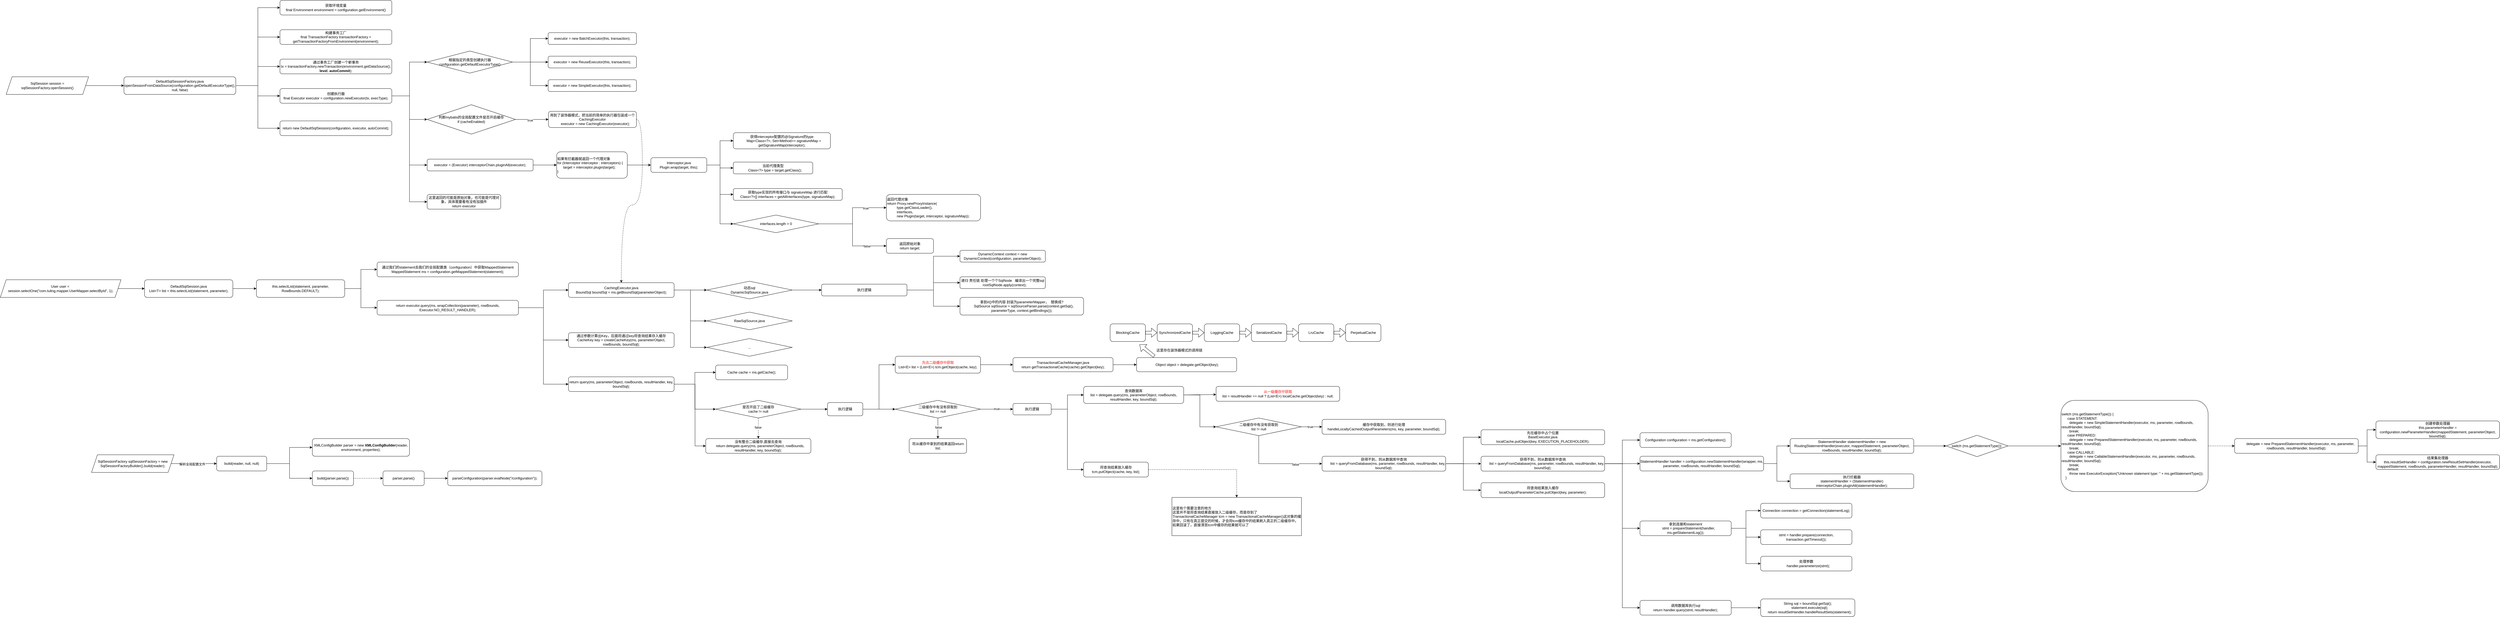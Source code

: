 <mxfile version="16.2.2" type="github">
  <diagram id="3BT-AjpINTrtdqSdUJcH" name="第 1 页">
    <mxGraphModel dx="3452" dy="706" grid="1" gridSize="10" guides="1" tooltips="1" connect="1" arrows="1" fold="1" page="1" pageScale="1" pageWidth="2339" pageHeight="3300" math="0" shadow="0">
      <root>
        <mxCell id="0" />
        <mxCell id="1" parent="0" />
        <mxCell id="WJADcjosmOGT2jdmS7W--5" style="edgeStyle=orthogonalEdgeStyle;rounded=0;orthogonalLoop=1;jettySize=auto;html=1;exitX=1;exitY=0.5;exitDx=0;exitDy=0;" edge="1" parent="1" source="WJADcjosmOGT2jdmS7W--1" target="WJADcjosmOGT2jdmS7W--4">
          <mxGeometry relative="1" as="geometry" />
        </mxCell>
        <mxCell id="WJADcjosmOGT2jdmS7W--15" value="解析全局配置文件" style="edgeLabel;html=1;align=center;verticalAlign=middle;resizable=0;points=[];" vertex="1" connectable="0" parent="WJADcjosmOGT2jdmS7W--5">
          <mxGeometry x="-0.078" y="-2" relative="1" as="geometry">
            <mxPoint as="offset" />
          </mxGeometry>
        </mxCell>
        <mxCell id="WJADcjosmOGT2jdmS7W--1" value="SqlSessionFactory sqlSessionFactory = new SqlSessionFactoryBuilder().build(reader);" style="shape=parallelogram;perimeter=parallelogramPerimeter;whiteSpace=wrap;html=1;fixedSize=1;" vertex="1" parent="1">
          <mxGeometry x="110" y="2005" width="280" height="60" as="geometry" />
        </mxCell>
        <mxCell id="WJADcjosmOGT2jdmS7W--7" style="edgeStyle=orthogonalEdgeStyle;rounded=0;orthogonalLoop=1;jettySize=auto;html=1;exitX=1;exitY=0.5;exitDx=0;exitDy=0;entryX=0;entryY=0.5;entryDx=0;entryDy=0;" edge="1" parent="1" source="WJADcjosmOGT2jdmS7W--4" target="WJADcjosmOGT2jdmS7W--6">
          <mxGeometry relative="1" as="geometry" />
        </mxCell>
        <mxCell id="WJADcjosmOGT2jdmS7W--9" style="edgeStyle=orthogonalEdgeStyle;rounded=0;orthogonalLoop=1;jettySize=auto;html=1;exitX=1;exitY=0.5;exitDx=0;exitDy=0;entryX=0;entryY=0.5;entryDx=0;entryDy=0;" edge="1" parent="1" source="WJADcjosmOGT2jdmS7W--4" target="WJADcjosmOGT2jdmS7W--8">
          <mxGeometry relative="1" as="geometry" />
        </mxCell>
        <mxCell id="WJADcjosmOGT2jdmS7W--4" value="build(reader, null, null)" style="rounded=1;whiteSpace=wrap;html=1;" vertex="1" parent="1">
          <mxGeometry x="535" y="2010" width="170" height="50" as="geometry" />
        </mxCell>
        <mxCell id="WJADcjosmOGT2jdmS7W--6" value="XMLConfigBuilder parser = new &lt;b&gt;XMLConfigBuilder&lt;/b&gt;(reader, environment, properties);" style="rounded=1;whiteSpace=wrap;html=1;" vertex="1" parent="1">
          <mxGeometry x="860" y="1950" width="330" height="60" as="geometry" />
        </mxCell>
        <mxCell id="WJADcjosmOGT2jdmS7W--12" style="edgeStyle=orthogonalEdgeStyle;rounded=0;orthogonalLoop=1;jettySize=auto;html=1;exitX=1;exitY=0.5;exitDx=0;exitDy=0;dashed=1;" edge="1" parent="1" source="WJADcjosmOGT2jdmS7W--8" target="WJADcjosmOGT2jdmS7W--10">
          <mxGeometry relative="1" as="geometry" />
        </mxCell>
        <mxCell id="WJADcjosmOGT2jdmS7W--8" value="build(parser.parse())" style="rounded=1;whiteSpace=wrap;html=1;" vertex="1" parent="1">
          <mxGeometry x="860" y="2060" width="140" height="50" as="geometry" />
        </mxCell>
        <mxCell id="WJADcjosmOGT2jdmS7W--14" style="edgeStyle=orthogonalEdgeStyle;rounded=0;orthogonalLoop=1;jettySize=auto;html=1;exitX=1;exitY=0.5;exitDx=0;exitDy=0;entryX=0;entryY=0.5;entryDx=0;entryDy=0;" edge="1" parent="1" source="WJADcjosmOGT2jdmS7W--10" target="WJADcjosmOGT2jdmS7W--13">
          <mxGeometry relative="1" as="geometry" />
        </mxCell>
        <mxCell id="WJADcjosmOGT2jdmS7W--10" value="parser.parse()" style="rounded=1;whiteSpace=wrap;html=1;" vertex="1" parent="1">
          <mxGeometry x="1100" y="2060" width="140" height="50" as="geometry" />
        </mxCell>
        <mxCell id="WJADcjosmOGT2jdmS7W--13" value="parseConfiguration(parser.evalNode(&quot;/configuration&quot;));" style="rounded=1;whiteSpace=wrap;html=1;" vertex="1" parent="1">
          <mxGeometry x="1320" y="2060" width="320" height="50" as="geometry" />
        </mxCell>
        <mxCell id="WJADcjosmOGT2jdmS7W--18" style="edgeStyle=orthogonalEdgeStyle;rounded=0;orthogonalLoop=1;jettySize=auto;html=1;exitX=1;exitY=0.5;exitDx=0;exitDy=0;entryX=0;entryY=0.5;entryDx=0;entryDy=0;" edge="1" parent="1" source="WJADcjosmOGT2jdmS7W--16" target="WJADcjosmOGT2jdmS7W--17">
          <mxGeometry relative="1" as="geometry" />
        </mxCell>
        <mxCell id="WJADcjosmOGT2jdmS7W--16" value="SqlSession session = sqlSessionFactory.openSession()" style="shape=parallelogram;perimeter=parallelogramPerimeter;whiteSpace=wrap;html=1;fixedSize=1;" vertex="1" parent="1">
          <mxGeometry x="-180" y="720" width="280" height="60" as="geometry" />
        </mxCell>
        <mxCell id="WJADcjosmOGT2jdmS7W--20" style="edgeStyle=orthogonalEdgeStyle;rounded=0;orthogonalLoop=1;jettySize=auto;html=1;exitX=1;exitY=0.5;exitDx=0;exitDy=0;entryX=0;entryY=0.5;entryDx=0;entryDy=0;" edge="1" parent="1" source="WJADcjosmOGT2jdmS7W--17" target="WJADcjosmOGT2jdmS7W--19">
          <mxGeometry relative="1" as="geometry" />
        </mxCell>
        <mxCell id="WJADcjosmOGT2jdmS7W--22" style="edgeStyle=orthogonalEdgeStyle;rounded=0;orthogonalLoop=1;jettySize=auto;html=1;exitX=1;exitY=0.5;exitDx=0;exitDy=0;entryX=0;entryY=0.5;entryDx=0;entryDy=0;" edge="1" parent="1" source="WJADcjosmOGT2jdmS7W--17" target="WJADcjosmOGT2jdmS7W--21">
          <mxGeometry relative="1" as="geometry" />
        </mxCell>
        <mxCell id="WJADcjosmOGT2jdmS7W--24" style="edgeStyle=orthogonalEdgeStyle;rounded=0;orthogonalLoop=1;jettySize=auto;html=1;exitX=1;exitY=0.5;exitDx=0;exitDy=0;entryX=0;entryY=0.5;entryDx=0;entryDy=0;" edge="1" parent="1" source="WJADcjosmOGT2jdmS7W--17" target="WJADcjosmOGT2jdmS7W--23">
          <mxGeometry relative="1" as="geometry" />
        </mxCell>
        <mxCell id="WJADcjosmOGT2jdmS7W--27" style="edgeStyle=orthogonalEdgeStyle;rounded=0;orthogonalLoop=1;jettySize=auto;html=1;exitX=1;exitY=0.5;exitDx=0;exitDy=0;" edge="1" parent="1" source="WJADcjosmOGT2jdmS7W--17" target="WJADcjosmOGT2jdmS7W--25">
          <mxGeometry relative="1" as="geometry" />
        </mxCell>
        <mxCell id="WJADcjosmOGT2jdmS7W--28" style="edgeStyle=orthogonalEdgeStyle;rounded=0;orthogonalLoop=1;jettySize=auto;html=1;exitX=1;exitY=0.5;exitDx=0;exitDy=0;entryX=0;entryY=0.5;entryDx=0;entryDy=0;" edge="1" parent="1" source="WJADcjosmOGT2jdmS7W--17" target="WJADcjosmOGT2jdmS7W--26">
          <mxGeometry relative="1" as="geometry" />
        </mxCell>
        <mxCell id="WJADcjosmOGT2jdmS7W--17" value="DefaultSqlSessionFactory.java&lt;br&gt;openSessionFromDataSource(configuration.getDefaultExecutorType(), null, false)" style="rounded=1;whiteSpace=wrap;html=1;" vertex="1" parent="1">
          <mxGeometry x="220" y="720" width="380" height="60" as="geometry" />
        </mxCell>
        <mxCell id="WJADcjosmOGT2jdmS7W--19" value="获取环境变量&lt;br&gt;final Environment environment = configuration.getEnvironment()" style="rounded=1;whiteSpace=wrap;html=1;" vertex="1" parent="1">
          <mxGeometry x="750" y="460" width="380" height="50" as="geometry" />
        </mxCell>
        <mxCell id="WJADcjosmOGT2jdmS7W--21" value="构建事务工厂&lt;br&gt;final TransactionFactory transactionFactory = getTransactionFactoryFromEnvironment(environment);" style="rounded=1;whiteSpace=wrap;html=1;" vertex="1" parent="1">
          <mxGeometry x="750" y="560" width="380" height="50" as="geometry" />
        </mxCell>
        <mxCell id="WJADcjosmOGT2jdmS7W--23" value="通过事务工厂创建一个新事务&lt;br&gt;tx = transactionFactory.newTransaction(environment.getDataSource(), &lt;b&gt;level&lt;/b&gt;, &lt;b&gt;autoCommit&lt;/b&gt;);" style="rounded=1;whiteSpace=wrap;html=1;" vertex="1" parent="1">
          <mxGeometry x="750" y="660" width="380" height="50" as="geometry" />
        </mxCell>
        <mxCell id="WJADcjosmOGT2jdmS7W--30" style="edgeStyle=orthogonalEdgeStyle;rounded=0;orthogonalLoop=1;jettySize=auto;html=1;exitX=1;exitY=0.5;exitDx=0;exitDy=0;entryX=0;entryY=0.5;entryDx=0;entryDy=0;" edge="1" parent="1" source="WJADcjosmOGT2jdmS7W--25" target="WJADcjosmOGT2jdmS7W--31">
          <mxGeometry relative="1" as="geometry" />
        </mxCell>
        <mxCell id="WJADcjosmOGT2jdmS7W--38" style="edgeStyle=orthogonalEdgeStyle;rounded=0;orthogonalLoop=1;jettySize=auto;html=1;exitX=1;exitY=0.5;exitDx=0;exitDy=0;entryX=0;entryY=0.5;entryDx=0;entryDy=0;" edge="1" parent="1" source="WJADcjosmOGT2jdmS7W--25" target="WJADcjosmOGT2jdmS7W--37">
          <mxGeometry relative="1" as="geometry" />
        </mxCell>
        <mxCell id="WJADcjosmOGT2jdmS7W--44" style="edgeStyle=orthogonalEdgeStyle;rounded=0;orthogonalLoop=1;jettySize=auto;html=1;exitX=1;exitY=0.5;exitDx=0;exitDy=0;entryX=0;entryY=0.5;entryDx=0;entryDy=0;" edge="1" parent="1" source="WJADcjosmOGT2jdmS7W--25" target="WJADcjosmOGT2jdmS7W--45">
          <mxGeometry relative="1" as="geometry">
            <mxPoint x="1380" y="1060" as="targetPoint" />
          </mxGeometry>
        </mxCell>
        <mxCell id="WJADcjosmOGT2jdmS7W--65" style="edgeStyle=orthogonalEdgeStyle;rounded=0;orthogonalLoop=1;jettySize=auto;html=1;exitX=1;exitY=0.5;exitDx=0;exitDy=0;entryX=0;entryY=0.5;entryDx=0;entryDy=0;" edge="1" parent="1" source="WJADcjosmOGT2jdmS7W--25" target="WJADcjosmOGT2jdmS7W--64">
          <mxGeometry relative="1" as="geometry" />
        </mxCell>
        <mxCell id="WJADcjosmOGT2jdmS7W--25" value="创建执行器&lt;br&gt;final Executor executor = configuration.newExecutor(tx, execType);" style="rounded=1;whiteSpace=wrap;html=1;" vertex="1" parent="1">
          <mxGeometry x="750" y="760" width="380" height="50" as="geometry" />
        </mxCell>
        <mxCell id="WJADcjosmOGT2jdmS7W--26" value="return new DefaultSqlSession(configuration, executor, autoCommit);" style="rounded=1;whiteSpace=wrap;html=1;" vertex="1" parent="1">
          <mxGeometry x="750" y="870" width="380" height="50" as="geometry" />
        </mxCell>
        <mxCell id="WJADcjosmOGT2jdmS7W--29" value="executor = new BatchExecutor(this, transaction);" style="rounded=1;whiteSpace=wrap;html=1;" vertex="1" parent="1">
          <mxGeometry x="1661" y="570" width="300" height="40" as="geometry" />
        </mxCell>
        <mxCell id="WJADcjosmOGT2jdmS7W--32" style="edgeStyle=orthogonalEdgeStyle;rounded=0;orthogonalLoop=1;jettySize=auto;html=1;exitX=1;exitY=0.5;exitDx=0;exitDy=0;entryX=0;entryY=0.5;entryDx=0;entryDy=0;" edge="1" parent="1" source="WJADcjosmOGT2jdmS7W--31" target="WJADcjosmOGT2jdmS7W--29">
          <mxGeometry relative="1" as="geometry" />
        </mxCell>
        <mxCell id="WJADcjosmOGT2jdmS7W--35" style="edgeStyle=orthogonalEdgeStyle;rounded=0;orthogonalLoop=1;jettySize=auto;html=1;exitX=1;exitY=0.5;exitDx=0;exitDy=0;entryX=0;entryY=0.5;entryDx=0;entryDy=0;" edge="1" parent="1" source="WJADcjosmOGT2jdmS7W--31" target="WJADcjosmOGT2jdmS7W--33">
          <mxGeometry relative="1" as="geometry" />
        </mxCell>
        <mxCell id="WJADcjosmOGT2jdmS7W--36" style="edgeStyle=orthogonalEdgeStyle;rounded=0;orthogonalLoop=1;jettySize=auto;html=1;exitX=1;exitY=0.5;exitDx=0;exitDy=0;entryX=0;entryY=0.5;entryDx=0;entryDy=0;" edge="1" parent="1" source="WJADcjosmOGT2jdmS7W--31" target="WJADcjosmOGT2jdmS7W--34">
          <mxGeometry relative="1" as="geometry" />
        </mxCell>
        <mxCell id="WJADcjosmOGT2jdmS7W--31" value="根据指定的类型创建执行器&lt;br&gt;configuration.getDefaultExecutorType()" style="rhombus;whiteSpace=wrap;html=1;" vertex="1" parent="1">
          <mxGeometry x="1250" y="632.5" width="290" height="75" as="geometry" />
        </mxCell>
        <mxCell id="WJADcjosmOGT2jdmS7W--33" value="executor = new ReuseExecutor(this, transaction);" style="rounded=1;whiteSpace=wrap;html=1;" vertex="1" parent="1">
          <mxGeometry x="1661" y="650" width="300" height="40" as="geometry" />
        </mxCell>
        <mxCell id="WJADcjosmOGT2jdmS7W--34" value="executor = new SimpleExecutor(this, transaction);" style="rounded=1;whiteSpace=wrap;html=1;" vertex="1" parent="1">
          <mxGeometry x="1661" y="730" width="300" height="40" as="geometry" />
        </mxCell>
        <mxCell id="WJADcjosmOGT2jdmS7W--40" style="edgeStyle=orthogonalEdgeStyle;rounded=0;orthogonalLoop=1;jettySize=auto;html=1;exitX=1;exitY=0.5;exitDx=0;exitDy=0;entryX=0;entryY=0.5;entryDx=0;entryDy=0;" edge="1" parent="1" source="WJADcjosmOGT2jdmS7W--37" target="WJADcjosmOGT2jdmS7W--39">
          <mxGeometry relative="1" as="geometry" />
        </mxCell>
        <mxCell id="WJADcjosmOGT2jdmS7W--41" value="true" style="edgeLabel;html=1;align=center;verticalAlign=middle;resizable=0;points=[];" vertex="1" connectable="0" parent="WJADcjosmOGT2jdmS7W--40">
          <mxGeometry x="-0.117" y="-3" relative="1" as="geometry">
            <mxPoint as="offset" />
          </mxGeometry>
        </mxCell>
        <mxCell id="WJADcjosmOGT2jdmS7W--37" value="判断mybatis的全局配置文件是否开启缓存&lt;br&gt;if (cacheEnabled)" style="rhombus;whiteSpace=wrap;html=1;" vertex="1" parent="1">
          <mxGeometry x="1250" y="815" width="300" height="100" as="geometry" />
        </mxCell>
        <mxCell id="WJADcjosmOGT2jdmS7W--145" style="edgeStyle=orthogonalEdgeStyle;rounded=0;orthogonalLoop=1;jettySize=auto;html=1;exitX=1;exitY=0.5;exitDx=0;exitDy=0;curved=1;dashed=1;" edge="1" parent="1" source="WJADcjosmOGT2jdmS7W--39" target="WJADcjosmOGT2jdmS7W--76">
          <mxGeometry relative="1" as="geometry" />
        </mxCell>
        <mxCell id="WJADcjosmOGT2jdmS7W--39" value="用到了装饰器模式，&lt;span&gt;把当前的简单的执行器包装成一个CachingExecutor&lt;/span&gt;&lt;div&gt;&amp;nbsp; &amp;nbsp; &amp;nbsp; executor = new CachingExecutor(executor);&lt;/div&gt;" style="rounded=1;whiteSpace=wrap;html=1;" vertex="1" parent="1">
          <mxGeometry x="1662" y="837.5" width="299" height="55" as="geometry" />
        </mxCell>
        <mxCell id="WJADcjosmOGT2jdmS7W--47" style="edgeStyle=orthogonalEdgeStyle;rounded=0;orthogonalLoop=1;jettySize=auto;html=1;exitX=1;exitY=0.5;exitDx=0;exitDy=0;" edge="1" parent="1" source="WJADcjosmOGT2jdmS7W--45" target="WJADcjosmOGT2jdmS7W--46">
          <mxGeometry relative="1" as="geometry" />
        </mxCell>
        <mxCell id="WJADcjosmOGT2jdmS7W--45" value="executor = (Executor) interceptorChain.pluginAll(executor);" style="rounded=1;whiteSpace=wrap;html=1;" vertex="1" parent="1">
          <mxGeometry x="1250" y="1000" width="360" height="40" as="geometry" />
        </mxCell>
        <mxCell id="WJADcjosmOGT2jdmS7W--49" style="edgeStyle=orthogonalEdgeStyle;rounded=0;orthogonalLoop=1;jettySize=auto;html=1;exitX=1;exitY=0.5;exitDx=0;exitDy=0;" edge="1" parent="1" source="WJADcjosmOGT2jdmS7W--46" target="WJADcjosmOGT2jdmS7W--48">
          <mxGeometry relative="1" as="geometry" />
        </mxCell>
        <mxCell id="WJADcjosmOGT2jdmS7W--46" value="&lt;div&gt;如果有拦截器就返回一个代理对象&lt;/div&gt;&lt;div&gt;for (Interceptor interceptor : interceptors) {&lt;/div&gt;&lt;div&gt;&amp;nbsp; &amp;nbsp; &amp;nbsp; target = interceptor.plugin(target);&lt;/div&gt;&lt;div&gt;}&lt;/div&gt;" style="rounded=1;whiteSpace=wrap;html=1;align=left;" vertex="1" parent="1">
          <mxGeometry x="1690" y="975" width="240" height="90" as="geometry" />
        </mxCell>
        <mxCell id="WJADcjosmOGT2jdmS7W--54" style="edgeStyle=orthogonalEdgeStyle;rounded=0;orthogonalLoop=1;jettySize=auto;html=1;exitX=1;exitY=0.5;exitDx=0;exitDy=0;entryX=0;entryY=0.5;entryDx=0;entryDy=0;" edge="1" parent="1" source="WJADcjosmOGT2jdmS7W--48" target="WJADcjosmOGT2jdmS7W--50">
          <mxGeometry relative="1" as="geometry" />
        </mxCell>
        <mxCell id="WJADcjosmOGT2jdmS7W--55" style="edgeStyle=orthogonalEdgeStyle;rounded=0;orthogonalLoop=1;jettySize=auto;html=1;exitX=1;exitY=0.5;exitDx=0;exitDy=0;" edge="1" parent="1" source="WJADcjosmOGT2jdmS7W--48" target="WJADcjosmOGT2jdmS7W--51">
          <mxGeometry relative="1" as="geometry" />
        </mxCell>
        <mxCell id="WJADcjosmOGT2jdmS7W--56" style="edgeStyle=orthogonalEdgeStyle;rounded=0;orthogonalLoop=1;jettySize=auto;html=1;exitX=1;exitY=0.5;exitDx=0;exitDy=0;entryX=0;entryY=0.5;entryDx=0;entryDy=0;" edge="1" parent="1" source="WJADcjosmOGT2jdmS7W--48" target="WJADcjosmOGT2jdmS7W--53">
          <mxGeometry relative="1" as="geometry" />
        </mxCell>
        <mxCell id="WJADcjosmOGT2jdmS7W--57" style="edgeStyle=orthogonalEdgeStyle;rounded=0;orthogonalLoop=1;jettySize=auto;html=1;exitX=1;exitY=0.5;exitDx=0;exitDy=0;entryX=0;entryY=0.5;entryDx=0;entryDy=0;" edge="1" parent="1" source="WJADcjosmOGT2jdmS7W--48" target="WJADcjosmOGT2jdmS7W--52">
          <mxGeometry relative="1" as="geometry" />
        </mxCell>
        <mxCell id="WJADcjosmOGT2jdmS7W--48" value="Interceptor.java&lt;br&gt;Plugin.wrap(target, this);" style="rounded=1;whiteSpace=wrap;html=1;" vertex="1" parent="1">
          <mxGeometry x="2010" y="995" width="190" height="50" as="geometry" />
        </mxCell>
        <mxCell id="WJADcjosmOGT2jdmS7W--50" value="&lt;div&gt;获得interceptor配置的@Signature的type&lt;/div&gt;&lt;div&gt;&amp;nbsp; &amp;nbsp; Map&amp;lt;Class&amp;lt;?&amp;gt;, Set&amp;lt;Method&amp;gt;&amp;gt; signatureMap = getSignatureMap(interceptor);&lt;/div&gt;" style="rounded=1;whiteSpace=wrap;html=1;" vertex="1" parent="1">
          <mxGeometry x="2290" y="910" width="330" height="55" as="geometry" />
        </mxCell>
        <mxCell id="WJADcjosmOGT2jdmS7W--51" value="&lt;div&gt;当前代理类型&lt;/div&gt;&lt;div&gt;&amp;nbsp; &amp;nbsp; Class&amp;lt;?&amp;gt; type = target.getClass();&lt;/div&gt;" style="rounded=1;whiteSpace=wrap;html=1;" vertex="1" parent="1">
          <mxGeometry x="2290" y="1010" width="270" height="40" as="geometry" />
        </mxCell>
        <mxCell id="WJADcjosmOGT2jdmS7W--59" style="edgeStyle=orthogonalEdgeStyle;rounded=0;orthogonalLoop=1;jettySize=auto;html=1;exitX=1;exitY=0.5;exitDx=0;exitDy=0;" edge="1" parent="1" source="WJADcjosmOGT2jdmS7W--52" target="WJADcjosmOGT2jdmS7W--58">
          <mxGeometry relative="1" as="geometry" />
        </mxCell>
        <mxCell id="WJADcjosmOGT2jdmS7W--60" value="true" style="edgeLabel;html=1;align=center;verticalAlign=middle;resizable=0;points=[];" vertex="1" connectable="0" parent="WJADcjosmOGT2jdmS7W--59">
          <mxGeometry x="0.509" y="-2" relative="1" as="geometry">
            <mxPoint as="offset" />
          </mxGeometry>
        </mxCell>
        <mxCell id="WJADcjosmOGT2jdmS7W--62" style="edgeStyle=orthogonalEdgeStyle;rounded=0;orthogonalLoop=1;jettySize=auto;html=1;exitX=1;exitY=0.5;exitDx=0;exitDy=0;entryX=0;entryY=0.5;entryDx=0;entryDy=0;" edge="1" parent="1" source="WJADcjosmOGT2jdmS7W--52" target="WJADcjosmOGT2jdmS7W--61">
          <mxGeometry relative="1" as="geometry" />
        </mxCell>
        <mxCell id="WJADcjosmOGT2jdmS7W--63" value="false" style="edgeLabel;html=1;align=center;verticalAlign=middle;resizable=0;points=[];" vertex="1" connectable="0" parent="WJADcjosmOGT2jdmS7W--62">
          <mxGeometry x="0.567" y="-1" relative="1" as="geometry">
            <mxPoint as="offset" />
          </mxGeometry>
        </mxCell>
        <mxCell id="WJADcjosmOGT2jdmS7W--52" value="interfaces.length &amp;gt; 0" style="rhombus;whiteSpace=wrap;html=1;" vertex="1" parent="1">
          <mxGeometry x="2290" y="1190" width="290" height="60" as="geometry" />
        </mxCell>
        <mxCell id="WJADcjosmOGT2jdmS7W--53" value="获取type实现的所有接口与 signatureMap 进行匹配&lt;br&gt;Class&amp;lt;?&amp;gt;[] interfaces = getAllInterfaces(type, signatureMap);" style="rounded=1;whiteSpace=wrap;html=1;" vertex="1" parent="1">
          <mxGeometry x="2290" y="1100" width="370" height="40" as="geometry" />
        </mxCell>
        <mxCell id="WJADcjosmOGT2jdmS7W--58" value="&lt;div&gt;返回代理对象&lt;/div&gt;&lt;div&gt;return Proxy.newProxyInstance(&lt;/div&gt;&lt;div&gt;&amp;nbsp; &amp;nbsp; &amp;nbsp; &amp;nbsp; &amp;nbsp; type.getClassLoader(),&lt;/div&gt;&lt;div&gt;&amp;nbsp; &amp;nbsp; &amp;nbsp; &amp;nbsp; &amp;nbsp; interfaces,&lt;/div&gt;&lt;div&gt;&amp;nbsp; &amp;nbsp; &amp;nbsp; &amp;nbsp; &amp;nbsp; new Plugin(target, interceptor, signatureMap));&lt;/div&gt;" style="rounded=1;whiteSpace=wrap;html=1;align=left;" vertex="1" parent="1">
          <mxGeometry x="2810" y="1120" width="320" height="90" as="geometry" />
        </mxCell>
        <mxCell id="WJADcjosmOGT2jdmS7W--61" value="返回原始对象&lt;br&gt;return target;" style="rounded=1;whiteSpace=wrap;html=1;" vertex="1" parent="1">
          <mxGeometry x="2810" y="1270" width="160" height="50" as="geometry" />
        </mxCell>
        <mxCell id="WJADcjosmOGT2jdmS7W--64" value="这里返回的可能是原始对象，也可能是代理对象，具体需要看有没有加插件&lt;br&gt;return executor" style="rounded=1;whiteSpace=wrap;html=1;" vertex="1" parent="1">
          <mxGeometry x="1250" y="1120" width="250" height="50" as="geometry" />
        </mxCell>
        <mxCell id="WJADcjosmOGT2jdmS7W--69" style="edgeStyle=orthogonalEdgeStyle;rounded=0;orthogonalLoop=1;jettySize=auto;html=1;exitX=1;exitY=0.5;exitDx=0;exitDy=0;entryX=0;entryY=0.5;entryDx=0;entryDy=0;" edge="1" parent="1" source="WJADcjosmOGT2jdmS7W--67" target="WJADcjosmOGT2jdmS7W--68">
          <mxGeometry relative="1" as="geometry" />
        </mxCell>
        <mxCell id="WJADcjosmOGT2jdmS7W--67" value="User user =&amp;nbsp; session.selectOne(&quot;com.tuling.mapper.UserMapper.selectById&quot;, 1);" style="shape=parallelogram;perimeter=parallelogramPerimeter;whiteSpace=wrap;html=1;fixedSize=1;" vertex="1" parent="1">
          <mxGeometry x="-200" y="1410" width="410" height="60" as="geometry" />
        </mxCell>
        <mxCell id="WJADcjosmOGT2jdmS7W--71" style="edgeStyle=orthogonalEdgeStyle;rounded=0;orthogonalLoop=1;jettySize=auto;html=1;exitX=1;exitY=0.5;exitDx=0;exitDy=0;" edge="1" parent="1" source="WJADcjosmOGT2jdmS7W--68" target="WJADcjosmOGT2jdmS7W--70">
          <mxGeometry relative="1" as="geometry" />
        </mxCell>
        <mxCell id="WJADcjosmOGT2jdmS7W--68" value="DefaultSqlSession.java&lt;br&gt;List&amp;lt;T&amp;gt; list = this.selectList(statement, parameter);" style="rounded=1;whiteSpace=wrap;html=1;" vertex="1" parent="1">
          <mxGeometry x="290" y="1410" width="300" height="60" as="geometry" />
        </mxCell>
        <mxCell id="WJADcjosmOGT2jdmS7W--73" style="edgeStyle=orthogonalEdgeStyle;rounded=0;orthogonalLoop=1;jettySize=auto;html=1;exitX=1;exitY=0.5;exitDx=0;exitDy=0;entryX=0;entryY=0.5;entryDx=0;entryDy=0;" edge="1" parent="1" source="WJADcjosmOGT2jdmS7W--70" target="WJADcjosmOGT2jdmS7W--72">
          <mxGeometry relative="1" as="geometry" />
        </mxCell>
        <mxCell id="WJADcjosmOGT2jdmS7W--75" style="edgeStyle=orthogonalEdgeStyle;rounded=0;orthogonalLoop=1;jettySize=auto;html=1;exitX=1;exitY=0.5;exitDx=0;exitDy=0;entryX=0;entryY=0.5;entryDx=0;entryDy=0;" edge="1" parent="1" source="WJADcjosmOGT2jdmS7W--70" target="WJADcjosmOGT2jdmS7W--74">
          <mxGeometry relative="1" as="geometry" />
        </mxCell>
        <mxCell id="WJADcjosmOGT2jdmS7W--70" value="this.selectList(statement, parameter, RowBounds.DEFAULT);" style="rounded=1;whiteSpace=wrap;html=1;" vertex="1" parent="1">
          <mxGeometry x="670" y="1410" width="300" height="60" as="geometry" />
        </mxCell>
        <mxCell id="WJADcjosmOGT2jdmS7W--72" value="通过我们的statement去我们的全局配置类（configuration）中获取MappedStatement&lt;br&gt;MappedStatement ms = configuration.getMappedStatement(statement);" style="rounded=1;whiteSpace=wrap;html=1;" vertex="1" parent="1">
          <mxGeometry x="1080" y="1350" width="480" height="50" as="geometry" />
        </mxCell>
        <mxCell id="WJADcjosmOGT2jdmS7W--78" style="edgeStyle=orthogonalEdgeStyle;rounded=0;orthogonalLoop=1;jettySize=auto;html=1;exitX=1;exitY=0.5;exitDx=0;exitDy=0;entryX=0;entryY=0.5;entryDx=0;entryDy=0;" edge="1" parent="1" source="WJADcjosmOGT2jdmS7W--74" target="WJADcjosmOGT2jdmS7W--76">
          <mxGeometry relative="1" as="geometry" />
        </mxCell>
        <mxCell id="WJADcjosmOGT2jdmS7W--97" style="edgeStyle=orthogonalEdgeStyle;rounded=0;orthogonalLoop=1;jettySize=auto;html=1;exitX=1;exitY=0.5;exitDx=0;exitDy=0;entryX=0;entryY=0.5;entryDx=0;entryDy=0;" edge="1" parent="1" source="WJADcjosmOGT2jdmS7W--74" target="WJADcjosmOGT2jdmS7W--96">
          <mxGeometry relative="1" as="geometry" />
        </mxCell>
        <mxCell id="WJADcjosmOGT2jdmS7W--99" style="edgeStyle=orthogonalEdgeStyle;rounded=0;orthogonalLoop=1;jettySize=auto;html=1;exitX=1;exitY=0.5;exitDx=0;exitDy=0;entryX=0;entryY=0.5;entryDx=0;entryDy=0;" edge="1" parent="1" source="WJADcjosmOGT2jdmS7W--74" target="WJADcjosmOGT2jdmS7W--98">
          <mxGeometry relative="1" as="geometry" />
        </mxCell>
        <mxCell id="WJADcjosmOGT2jdmS7W--74" value="return executor.query(ms, wrapCollection(parameter), rowBounds, Executor.NO_RESULT_HANDLER);" style="rounded=1;whiteSpace=wrap;html=1;" vertex="1" parent="1">
          <mxGeometry x="1080" y="1480" width="480" height="50" as="geometry" />
        </mxCell>
        <mxCell id="WJADcjosmOGT2jdmS7W--84" style="edgeStyle=orthogonalEdgeStyle;rounded=0;orthogonalLoop=1;jettySize=auto;html=1;exitX=1;exitY=0.5;exitDx=0;exitDy=0;entryX=0;entryY=0.5;entryDx=0;entryDy=0;" edge="1" parent="1" source="WJADcjosmOGT2jdmS7W--76" target="WJADcjosmOGT2jdmS7W--81">
          <mxGeometry relative="1" as="geometry" />
        </mxCell>
        <mxCell id="WJADcjosmOGT2jdmS7W--85" style="edgeStyle=orthogonalEdgeStyle;rounded=0;orthogonalLoop=1;jettySize=auto;html=1;exitX=1;exitY=0.5;exitDx=0;exitDy=0;entryX=0;entryY=0.5;entryDx=0;entryDy=0;" edge="1" parent="1" source="WJADcjosmOGT2jdmS7W--76" target="WJADcjosmOGT2jdmS7W--82">
          <mxGeometry relative="1" as="geometry" />
        </mxCell>
        <mxCell id="WJADcjosmOGT2jdmS7W--87" style="edgeStyle=orthogonalEdgeStyle;rounded=0;orthogonalLoop=1;jettySize=auto;html=1;exitX=1;exitY=0.5;exitDx=0;exitDy=0;entryX=0;entryY=0.5;entryDx=0;entryDy=0;" edge="1" parent="1" source="WJADcjosmOGT2jdmS7W--76" target="WJADcjosmOGT2jdmS7W--86">
          <mxGeometry relative="1" as="geometry" />
        </mxCell>
        <mxCell id="WJADcjosmOGT2jdmS7W--76" value="CachingExecutor.java&lt;br&gt;BoundSql boundSql = ms.getBoundSql(parameterObject);" style="rounded=1;whiteSpace=wrap;html=1;" vertex="1" parent="1">
          <mxGeometry x="1730" y="1420" width="359" height="50" as="geometry" />
        </mxCell>
        <mxCell id="WJADcjosmOGT2jdmS7W--91" style="edgeStyle=orthogonalEdgeStyle;rounded=0;orthogonalLoop=1;jettySize=auto;html=1;exitX=1;exitY=0.5;exitDx=0;exitDy=0;entryX=0;entryY=0.5;entryDx=0;entryDy=0;" edge="1" parent="1" source="WJADcjosmOGT2jdmS7W--79" target="WJADcjosmOGT2jdmS7W--90">
          <mxGeometry relative="1" as="geometry" />
        </mxCell>
        <mxCell id="WJADcjosmOGT2jdmS7W--93" style="edgeStyle=orthogonalEdgeStyle;rounded=0;orthogonalLoop=1;jettySize=auto;html=1;exitX=1;exitY=0.5;exitDx=0;exitDy=0;entryX=0;entryY=0.5;entryDx=0;entryDy=0;" edge="1" parent="1" source="WJADcjosmOGT2jdmS7W--79" target="WJADcjosmOGT2jdmS7W--92">
          <mxGeometry relative="1" as="geometry" />
        </mxCell>
        <mxCell id="WJADcjosmOGT2jdmS7W--95" style="edgeStyle=orthogonalEdgeStyle;rounded=0;orthogonalLoop=1;jettySize=auto;html=1;exitX=1;exitY=0.5;exitDx=0;exitDy=0;entryX=0;entryY=0.5;entryDx=0;entryDy=0;" edge="1" parent="1" source="WJADcjosmOGT2jdmS7W--79" target="WJADcjosmOGT2jdmS7W--94">
          <mxGeometry relative="1" as="geometry" />
        </mxCell>
        <mxCell id="WJADcjosmOGT2jdmS7W--79" value="执行逻辑" style="rounded=1;whiteSpace=wrap;html=1;" vertex="1" parent="1">
          <mxGeometry x="2590" y="1425" width="290" height="40" as="geometry" />
        </mxCell>
        <mxCell id="WJADcjosmOGT2jdmS7W--88" style="edgeStyle=orthogonalEdgeStyle;rounded=0;orthogonalLoop=1;jettySize=auto;html=1;exitX=1;exitY=0.5;exitDx=0;exitDy=0;entryX=0;entryY=0.5;entryDx=0;entryDy=0;" edge="1" parent="1" source="WJADcjosmOGT2jdmS7W--81" target="WJADcjosmOGT2jdmS7W--79">
          <mxGeometry relative="1" as="geometry" />
        </mxCell>
        <mxCell id="WJADcjosmOGT2jdmS7W--81" value="动态sql&lt;br&gt;DynamicSqlSource.java" style="rhombus;whiteSpace=wrap;html=1;" vertex="1" parent="1">
          <mxGeometry x="2200" y="1415" width="290" height="60" as="geometry" />
        </mxCell>
        <mxCell id="WJADcjosmOGT2jdmS7W--82" value="RawSqlSource.java" style="rhombus;whiteSpace=wrap;html=1;" vertex="1" parent="1">
          <mxGeometry x="2200" y="1520" width="290" height="60" as="geometry" />
        </mxCell>
        <mxCell id="WJADcjosmOGT2jdmS7W--86" value="..." style="rhombus;whiteSpace=wrap;html=1;" vertex="1" parent="1">
          <mxGeometry x="2200" y="1610" width="290" height="60" as="geometry" />
        </mxCell>
        <mxCell id="WJADcjosmOGT2jdmS7W--90" value="DynamicContext context = new DynamicContext(configuration, parameterObject);" style="rounded=1;whiteSpace=wrap;html=1;" vertex="1" parent="1">
          <mxGeometry x="3060" y="1310" width="290" height="40" as="geometry" />
        </mxCell>
        <mxCell id="WJADcjosmOGT2jdmS7W--92" value="&lt;div&gt;递归 责任链 处理一个个SqlNode&amp;nbsp; &amp;nbsp;编译出一个完整sql&lt;/div&gt;&lt;div&gt;&amp;nbsp; &amp;nbsp; rootSqlNode.apply(context);&lt;/div&gt;" style="rounded=1;whiteSpace=wrap;html=1;" vertex="1" parent="1">
          <mxGeometry x="3060" y="1400" width="290" height="40" as="geometry" />
        </mxCell>
        <mxCell id="WJADcjosmOGT2jdmS7W--94" value="&lt;div&gt;拿到#{}中的内容 封装为parameterMapper，&amp;nbsp; 替换成?&lt;/div&gt;&lt;div&gt;&amp;nbsp; &amp;nbsp; SqlSource sqlSource = sqlSourceParser.parse(context.getSql(), parameterType, context.getBindings());&lt;/div&gt;" style="rounded=1;whiteSpace=wrap;html=1;" vertex="1" parent="1">
          <mxGeometry x="3060" y="1470" width="420" height="60" as="geometry" />
        </mxCell>
        <mxCell id="WJADcjosmOGT2jdmS7W--96" value="通过参数计算出Key，后面将通过key将查询结果存入缓存&lt;br&gt;CacheKey key = createCacheKey(ms, parameterObject, rowBounds, boundSql);" style="rounded=1;whiteSpace=wrap;html=1;" vertex="1" parent="1">
          <mxGeometry x="1730" y="1590" width="359" height="50" as="geometry" />
        </mxCell>
        <mxCell id="WJADcjosmOGT2jdmS7W--101" style="edgeStyle=orthogonalEdgeStyle;rounded=0;orthogonalLoop=1;jettySize=auto;html=1;exitX=1;exitY=0.5;exitDx=0;exitDy=0;" edge="1" parent="1" source="WJADcjosmOGT2jdmS7W--98" target="WJADcjosmOGT2jdmS7W--100">
          <mxGeometry relative="1" as="geometry" />
        </mxCell>
        <mxCell id="WJADcjosmOGT2jdmS7W--103" style="edgeStyle=orthogonalEdgeStyle;rounded=0;orthogonalLoop=1;jettySize=auto;html=1;exitX=1;exitY=0.5;exitDx=0;exitDy=0;entryX=0;entryY=0.5;entryDx=0;entryDy=0;" edge="1" parent="1" source="WJADcjosmOGT2jdmS7W--98" target="WJADcjosmOGT2jdmS7W--102">
          <mxGeometry relative="1" as="geometry" />
        </mxCell>
        <mxCell id="WJADcjosmOGT2jdmS7W--106" style="edgeStyle=orthogonalEdgeStyle;rounded=0;orthogonalLoop=1;jettySize=auto;html=1;exitX=1;exitY=0.5;exitDx=0;exitDy=0;entryX=0;entryY=0.5;entryDx=0;entryDy=0;" edge="1" parent="1" source="WJADcjosmOGT2jdmS7W--98" target="WJADcjosmOGT2jdmS7W--105">
          <mxGeometry relative="1" as="geometry">
            <Array as="points">
              <mxPoint x="2160" y="1765" />
              <mxPoint x="2160" y="1975" />
            </Array>
          </mxGeometry>
        </mxCell>
        <mxCell id="WJADcjosmOGT2jdmS7W--98" value="return query(ms, parameterObject, rowBounds, resultHandler, key, boundSql);" style="rounded=1;whiteSpace=wrap;html=1;" vertex="1" parent="1">
          <mxGeometry x="1730" y="1740" width="359" height="50" as="geometry" />
        </mxCell>
        <mxCell id="WJADcjosmOGT2jdmS7W--100" value="Cache cache = ms.getCache();" style="rounded=1;whiteSpace=wrap;html=1;" vertex="1" parent="1">
          <mxGeometry x="2230" y="1700" width="244.5" height="50" as="geometry" />
        </mxCell>
        <mxCell id="WJADcjosmOGT2jdmS7W--107" style="edgeStyle=orthogonalEdgeStyle;rounded=0;orthogonalLoop=1;jettySize=auto;html=1;exitX=0.5;exitY=1;exitDx=0;exitDy=0;dashed=1;" edge="1" parent="1" source="WJADcjosmOGT2jdmS7W--102" target="WJADcjosmOGT2jdmS7W--105">
          <mxGeometry relative="1" as="geometry" />
        </mxCell>
        <mxCell id="WJADcjosmOGT2jdmS7W--108" value="false" style="edgeLabel;html=1;align=center;verticalAlign=middle;resizable=0;points=[];" vertex="1" connectable="0" parent="WJADcjosmOGT2jdmS7W--107">
          <mxGeometry x="-0.089" y="-1" relative="1" as="geometry">
            <mxPoint as="offset" />
          </mxGeometry>
        </mxCell>
        <mxCell id="WJADcjosmOGT2jdmS7W--109" style="edgeStyle=orthogonalEdgeStyle;rounded=0;orthogonalLoop=1;jettySize=auto;html=1;exitX=1;exitY=0.5;exitDx=0;exitDy=0;" edge="1" parent="1" source="WJADcjosmOGT2jdmS7W--102" target="WJADcjosmOGT2jdmS7W--104">
          <mxGeometry relative="1" as="geometry" />
        </mxCell>
        <mxCell id="WJADcjosmOGT2jdmS7W--102" value="是否开启了二级缓存&lt;br&gt;cache != null" style="rhombus;whiteSpace=wrap;html=1;" vertex="1" parent="1">
          <mxGeometry x="2230" y="1820" width="290" height="60" as="geometry" />
        </mxCell>
        <mxCell id="WJADcjosmOGT2jdmS7W--113" style="edgeStyle=orthogonalEdgeStyle;rounded=0;orthogonalLoop=1;jettySize=auto;html=1;exitX=1;exitY=0.5;exitDx=0;exitDy=0;entryX=0;entryY=0.5;entryDx=0;entryDy=0;" edge="1" parent="1" source="WJADcjosmOGT2jdmS7W--104" target="WJADcjosmOGT2jdmS7W--112">
          <mxGeometry relative="1" as="geometry" />
        </mxCell>
        <mxCell id="WJADcjosmOGT2jdmS7W--115" style="edgeStyle=orthogonalEdgeStyle;rounded=0;orthogonalLoop=1;jettySize=auto;html=1;exitX=1;exitY=0.5;exitDx=0;exitDy=0;entryX=0;entryY=0.5;entryDx=0;entryDy=0;" edge="1" parent="1" source="WJADcjosmOGT2jdmS7W--104" target="WJADcjosmOGT2jdmS7W--110">
          <mxGeometry relative="1" as="geometry" />
        </mxCell>
        <mxCell id="WJADcjosmOGT2jdmS7W--104" value="执行逻辑" style="rounded=1;whiteSpace=wrap;html=1;" vertex="1" parent="1">
          <mxGeometry x="2610" y="1827.5" width="120" height="45" as="geometry" />
        </mxCell>
        <mxCell id="WJADcjosmOGT2jdmS7W--105" value="&lt;div&gt;没有整合二级缓存,直接去查询&lt;/div&gt;&lt;div&gt;&amp;nbsp; &amp;nbsp; return delegate.query(ms, parameterObject, rowBounds, resultHandler, key, boundSql);&lt;/div&gt;" style="rounded=1;whiteSpace=wrap;html=1;" vertex="1" parent="1">
          <mxGeometry x="2196.38" y="1950" width="357.25" height="50" as="geometry" />
        </mxCell>
        <mxCell id="WJADcjosmOGT2jdmS7W--121" style="edgeStyle=orthogonalEdgeStyle;rounded=0;orthogonalLoop=1;jettySize=auto;html=1;exitX=1;exitY=0.5;exitDx=0;exitDy=0;entryX=0;entryY=0.5;entryDx=0;entryDy=0;" edge="1" parent="1" source="WJADcjosmOGT2jdmS7W--110" target="WJADcjosmOGT2jdmS7W--120">
          <mxGeometry relative="1" as="geometry" />
        </mxCell>
        <mxCell id="WJADcjosmOGT2jdmS7W--110" value="&lt;b&gt;&lt;font color=&quot;#ff6666&quot;&gt;先去二级缓存中获取&lt;br&gt;&lt;/font&gt;&lt;/b&gt;List&amp;lt;E&amp;gt; list = (List&amp;lt;E&amp;gt;) tcm.getObject(cache, key);" style="rounded=1;whiteSpace=wrap;html=1;" vertex="1" parent="1">
          <mxGeometry x="2840" y="1670" width="290" height="57.5" as="geometry" />
        </mxCell>
        <mxCell id="WJADcjosmOGT2jdmS7W--143" style="edgeStyle=orthogonalEdgeStyle;rounded=0;orthogonalLoop=1;jettySize=auto;html=1;exitX=1;exitY=0.5;exitDx=0;exitDy=0;entryX=0;entryY=0.5;entryDx=0;entryDy=0;" edge="1" parent="1" source="WJADcjosmOGT2jdmS7W--111" target="WJADcjosmOGT2jdmS7W--141">
          <mxGeometry relative="1" as="geometry" />
        </mxCell>
        <mxCell id="WJADcjosmOGT2jdmS7W--144" style="edgeStyle=orthogonalEdgeStyle;rounded=0;orthogonalLoop=1;jettySize=auto;html=1;exitX=1;exitY=0.5;exitDx=0;exitDy=0;entryX=0;entryY=0.5;entryDx=0;entryDy=0;" edge="1" parent="1" source="WJADcjosmOGT2jdmS7W--111" target="WJADcjosmOGT2jdmS7W--142">
          <mxGeometry relative="1" as="geometry" />
        </mxCell>
        <mxCell id="WJADcjosmOGT2jdmS7W--111" value="执行逻辑" style="rounded=1;whiteSpace=wrap;html=1;" vertex="1" parent="1">
          <mxGeometry x="3240" y="1830.63" width="130" height="38.75" as="geometry" />
        </mxCell>
        <mxCell id="WJADcjosmOGT2jdmS7W--114" style="edgeStyle=orthogonalEdgeStyle;rounded=0;orthogonalLoop=1;jettySize=auto;html=1;exitX=1;exitY=0.5;exitDx=0;exitDy=0;" edge="1" parent="1" source="WJADcjosmOGT2jdmS7W--112" target="WJADcjosmOGT2jdmS7W--111">
          <mxGeometry relative="1" as="geometry" />
        </mxCell>
        <mxCell id="WJADcjosmOGT2jdmS7W--116" value="true" style="edgeLabel;html=1;align=center;verticalAlign=middle;resizable=0;points=[];" vertex="1" connectable="0" parent="WJADcjosmOGT2jdmS7W--114">
          <mxGeometry x="-0.009" y="1" relative="1" as="geometry">
            <mxPoint as="offset" />
          </mxGeometry>
        </mxCell>
        <mxCell id="WJADcjosmOGT2jdmS7W--118" style="edgeStyle=orthogonalEdgeStyle;rounded=0;orthogonalLoop=1;jettySize=auto;html=1;exitX=0.5;exitY=1;exitDx=0;exitDy=0;entryX=0.5;entryY=0;entryDx=0;entryDy=0;" edge="1" parent="1" source="WJADcjosmOGT2jdmS7W--112" target="WJADcjosmOGT2jdmS7W--117">
          <mxGeometry relative="1" as="geometry" />
        </mxCell>
        <mxCell id="WJADcjosmOGT2jdmS7W--119" value="false" style="edgeLabel;html=1;align=center;verticalAlign=middle;resizable=0;points=[];" vertex="1" connectable="0" parent="WJADcjosmOGT2jdmS7W--118">
          <mxGeometry x="-0.088" y="2" relative="1" as="geometry">
            <mxPoint as="offset" />
          </mxGeometry>
        </mxCell>
        <mxCell id="WJADcjosmOGT2jdmS7W--112" value="二级缓存中有没有获取到&lt;br&gt;list == null" style="rhombus;whiteSpace=wrap;html=1;" vertex="1" parent="1">
          <mxGeometry x="2840" y="1820" width="290" height="60" as="geometry" />
        </mxCell>
        <mxCell id="WJADcjosmOGT2jdmS7W--117" value="将从缓存中拿到的结果返回return list;" style="rounded=1;whiteSpace=wrap;html=1;" vertex="1" parent="1">
          <mxGeometry x="2887.5" y="1950" width="195" height="50" as="geometry" />
        </mxCell>
        <mxCell id="WJADcjosmOGT2jdmS7W--123" style="edgeStyle=orthogonalEdgeStyle;rounded=0;orthogonalLoop=1;jettySize=auto;html=1;exitX=1;exitY=0.5;exitDx=0;exitDy=0;entryX=0;entryY=0.5;entryDx=0;entryDy=0;" edge="1" parent="1" source="WJADcjosmOGT2jdmS7W--120" target="WJADcjosmOGT2jdmS7W--122">
          <mxGeometry relative="1" as="geometry" />
        </mxCell>
        <mxCell id="WJADcjosmOGT2jdmS7W--120" value="TransactionalCacheManager.java&lt;br&gt;return getTransactionalCache(cache).getObject(key);" style="rounded=1;whiteSpace=wrap;html=1;" vertex="1" parent="1">
          <mxGeometry x="3240" y="1674.68" width="340" height="48.13" as="geometry" />
        </mxCell>
        <mxCell id="WJADcjosmOGT2jdmS7W--122" value="&amp;nbsp;Object object = delegate.getObject(key);" style="rounded=1;whiteSpace=wrap;html=1;" vertex="1" parent="1">
          <mxGeometry x="3660" y="1674.68" width="340" height="48.13" as="geometry" />
        </mxCell>
        <mxCell id="WJADcjosmOGT2jdmS7W--124" value="BlockingCache" style="rounded=1;whiteSpace=wrap;html=1;" vertex="1" parent="1">
          <mxGeometry x="3570" y="1560" width="120" height="60" as="geometry" />
        </mxCell>
        <mxCell id="WJADcjosmOGT2jdmS7W--125" value="LruCache" style="rounded=1;whiteSpace=wrap;html=1;" vertex="1" parent="1">
          <mxGeometry x="4210" y="1560" width="120" height="60" as="geometry" />
        </mxCell>
        <mxCell id="WJADcjosmOGT2jdmS7W--126" value="SynchronizedCache" style="rounded=1;whiteSpace=wrap;html=1;" vertex="1" parent="1">
          <mxGeometry x="3730" y="1560" width="120" height="60" as="geometry" />
        </mxCell>
        <mxCell id="WJADcjosmOGT2jdmS7W--127" value="LoggingCache" style="rounded=1;whiteSpace=wrap;html=1;" vertex="1" parent="1">
          <mxGeometry x="3890" y="1560" width="120" height="60" as="geometry" />
        </mxCell>
        <mxCell id="WJADcjosmOGT2jdmS7W--129" value="SerializedCache" style="rounded=1;whiteSpace=wrap;html=1;" vertex="1" parent="1">
          <mxGeometry x="4050" y="1560" width="120" height="60" as="geometry" />
        </mxCell>
        <mxCell id="WJADcjosmOGT2jdmS7W--130" value="PerpetualCache" style="rounded=1;whiteSpace=wrap;html=1;" vertex="1" parent="1">
          <mxGeometry x="4370" y="1560" width="120" height="60" as="geometry" />
        </mxCell>
        <mxCell id="WJADcjosmOGT2jdmS7W--131" value="" style="shape=flexArrow;endArrow=classic;html=1;rounded=0;entryX=0;entryY=0.5;entryDx=0;entryDy=0;exitX=1;exitY=0.5;exitDx=0;exitDy=0;" edge="1" parent="1" source="WJADcjosmOGT2jdmS7W--124" target="WJADcjosmOGT2jdmS7W--126">
          <mxGeometry width="50" height="50" relative="1" as="geometry">
            <mxPoint x="3670" y="1620" as="sourcePoint" />
            <mxPoint x="3720" y="1570" as="targetPoint" />
          </mxGeometry>
        </mxCell>
        <mxCell id="WJADcjosmOGT2jdmS7W--132" value="" style="shape=flexArrow;endArrow=classic;html=1;rounded=0;entryX=0;entryY=0.5;entryDx=0;entryDy=0;" edge="1" parent="1" source="WJADcjosmOGT2jdmS7W--126" target="WJADcjosmOGT2jdmS7W--127">
          <mxGeometry width="50" height="50" relative="1" as="geometry">
            <mxPoint x="3850" y="1590" as="sourcePoint" />
            <mxPoint x="3740" y="1600" as="targetPoint" />
          </mxGeometry>
        </mxCell>
        <mxCell id="WJADcjosmOGT2jdmS7W--133" value="" style="shape=flexArrow;endArrow=classic;html=1;rounded=0;entryX=0;entryY=0.5;entryDx=0;entryDy=0;" edge="1" parent="1" source="WJADcjosmOGT2jdmS7W--127" target="WJADcjosmOGT2jdmS7W--129">
          <mxGeometry width="50" height="50" relative="1" as="geometry">
            <mxPoint x="3710" y="1610" as="sourcePoint" />
            <mxPoint x="3750" y="1610" as="targetPoint" />
          </mxGeometry>
        </mxCell>
        <mxCell id="WJADcjosmOGT2jdmS7W--134" value="" style="shape=flexArrow;endArrow=classic;html=1;rounded=0;" edge="1" parent="1" source="WJADcjosmOGT2jdmS7W--129" target="WJADcjosmOGT2jdmS7W--125">
          <mxGeometry width="50" height="50" relative="1" as="geometry">
            <mxPoint x="4170" y="1589.44" as="sourcePoint" />
            <mxPoint x="4220" y="1589" as="targetPoint" />
          </mxGeometry>
        </mxCell>
        <mxCell id="WJADcjosmOGT2jdmS7W--135" value="" style="shape=flexArrow;endArrow=classic;html=1;rounded=0;" edge="1" parent="1" target="WJADcjosmOGT2jdmS7W--130">
          <mxGeometry width="50" height="50" relative="1" as="geometry">
            <mxPoint x="4330" y="1590" as="sourcePoint" />
            <mxPoint x="4370" y="1590" as="targetPoint" />
          </mxGeometry>
        </mxCell>
        <mxCell id="WJADcjosmOGT2jdmS7W--139" value="" style="shape=flexArrow;endArrow=classic;html=1;rounded=0;" edge="1" parent="1">
          <mxGeometry width="50" height="50" relative="1" as="geometry">
            <mxPoint x="3720" y="1670" as="sourcePoint" />
            <mxPoint x="3670" y="1630" as="targetPoint" />
          </mxGeometry>
        </mxCell>
        <mxCell id="WJADcjosmOGT2jdmS7W--140" value="这里存在装饰器模式的调用链" style="text;html=1;align=center;verticalAlign=middle;resizable=0;points=[];autosize=1;strokeColor=none;fillColor=none;" vertex="1" parent="1">
          <mxGeometry x="3720" y="1640" width="170" height="20" as="geometry" />
        </mxCell>
        <mxCell id="WJADcjosmOGT2jdmS7W--148" style="rounded=0;orthogonalLoop=1;jettySize=auto;html=1;exitX=1;exitY=0.5;exitDx=0;exitDy=0;" edge="1" parent="1" source="WJADcjosmOGT2jdmS7W--141" target="WJADcjosmOGT2jdmS7W--146">
          <mxGeometry relative="1" as="geometry" />
        </mxCell>
        <mxCell id="WJADcjosmOGT2jdmS7W--150" style="edgeStyle=orthogonalEdgeStyle;rounded=0;orthogonalLoop=1;jettySize=auto;html=1;exitX=1;exitY=0.5;exitDx=0;exitDy=0;entryX=0;entryY=0.5;entryDx=0;entryDy=0;" edge="1" parent="1" source="WJADcjosmOGT2jdmS7W--141" target="WJADcjosmOGT2jdmS7W--149">
          <mxGeometry relative="1" as="geometry" />
        </mxCell>
        <mxCell id="WJADcjosmOGT2jdmS7W--141" value="查询数据库&lt;br&gt;list = delegate.query(ms, parameterObject, rowBounds, resultHandler, key, boundSql);" style="rounded=1;whiteSpace=wrap;html=1;" vertex="1" parent="1">
          <mxGeometry x="3480" y="1772.5" width="340" height="58.13" as="geometry" />
        </mxCell>
        <mxCell id="WJADcjosmOGT2jdmS7W--200" style="edgeStyle=orthogonalEdgeStyle;rounded=0;orthogonalLoop=1;jettySize=auto;html=1;exitX=1;exitY=0.5;exitDx=0;exitDy=0;fontColor=#000000;dashed=1;" edge="1" parent="1" source="WJADcjosmOGT2jdmS7W--142" target="WJADcjosmOGT2jdmS7W--199">
          <mxGeometry relative="1" as="geometry" />
        </mxCell>
        <mxCell id="WJADcjosmOGT2jdmS7W--142" value="将查询结果放入缓存&lt;br&gt;tcm.putObject(cache, key, list);" style="rounded=1;whiteSpace=wrap;html=1;" vertex="1" parent="1">
          <mxGeometry x="3480" y="2030" width="220" height="50.63" as="geometry" />
        </mxCell>
        <mxCell id="WJADcjosmOGT2jdmS7W--146" value="&lt;font color=&quot;#ff6666&quot;&gt;&lt;b&gt;从一级缓存中获取&lt;br&gt;&lt;/b&gt;&lt;/font&gt;list = resultHandler == null ? (List&amp;lt;E&amp;gt;) localCache.getObject(key) : null;" style="rounded=1;whiteSpace=wrap;html=1;" vertex="1" parent="1">
          <mxGeometry x="3930" y="1772.5" width="420" height="50.63" as="geometry" />
        </mxCell>
        <mxCell id="WJADcjosmOGT2jdmS7W--152" style="edgeStyle=orthogonalEdgeStyle;rounded=0;orthogonalLoop=1;jettySize=auto;html=1;exitX=1;exitY=0.5;exitDx=0;exitDy=0;" edge="1" parent="1" source="WJADcjosmOGT2jdmS7W--149" target="WJADcjosmOGT2jdmS7W--151">
          <mxGeometry relative="1" as="geometry" />
        </mxCell>
        <mxCell id="WJADcjosmOGT2jdmS7W--153" value="true" style="edgeLabel;html=1;align=center;verticalAlign=middle;resizable=0;points=[];" vertex="1" connectable="0" parent="WJADcjosmOGT2jdmS7W--152">
          <mxGeometry x="-0.46" y="5" relative="1" as="geometry">
            <mxPoint x="11" y="5" as="offset" />
          </mxGeometry>
        </mxCell>
        <mxCell id="WJADcjosmOGT2jdmS7W--155" style="edgeStyle=orthogonalEdgeStyle;rounded=0;orthogonalLoop=1;jettySize=auto;html=1;exitX=0.5;exitY=1;exitDx=0;exitDy=0;entryX=0;entryY=0.5;entryDx=0;entryDy=0;" edge="1" parent="1" source="WJADcjosmOGT2jdmS7W--149" target="WJADcjosmOGT2jdmS7W--154">
          <mxGeometry relative="1" as="geometry" />
        </mxCell>
        <mxCell id="WJADcjosmOGT2jdmS7W--156" value="false" style="edgeLabel;html=1;align=center;verticalAlign=middle;resizable=0;points=[];" vertex="1" connectable="0" parent="WJADcjosmOGT2jdmS7W--155">
          <mxGeometry x="0.42" y="-2" relative="1" as="geometry">
            <mxPoint as="offset" />
          </mxGeometry>
        </mxCell>
        <mxCell id="WJADcjosmOGT2jdmS7W--149" value="二级缓存中有没有获取到&lt;br&gt;list != null" style="rhombus;whiteSpace=wrap;html=1;" vertex="1" parent="1">
          <mxGeometry x="3930" y="1880" width="290" height="60" as="geometry" />
        </mxCell>
        <mxCell id="WJADcjosmOGT2jdmS7W--151" value="缓存中获取到，则进行处理&lt;br&gt;handleLocallyCachedOutputParameters(ms, key, parameter, boundSql);" style="rounded=1;whiteSpace=wrap;html=1;" vertex="1" parent="1">
          <mxGeometry x="4290" y="1884.68" width="420" height="50.63" as="geometry" />
        </mxCell>
        <mxCell id="WJADcjosmOGT2jdmS7W--159" style="edgeStyle=orthogonalEdgeStyle;rounded=0;orthogonalLoop=1;jettySize=auto;html=1;exitX=1;exitY=0.5;exitDx=0;exitDy=0;entryX=0;entryY=0.5;entryDx=0;entryDy=0;fontColor=#FF6666;" edge="1" parent="1" source="WJADcjosmOGT2jdmS7W--154" target="WJADcjosmOGT2jdmS7W--157">
          <mxGeometry relative="1" as="geometry" />
        </mxCell>
        <mxCell id="WJADcjosmOGT2jdmS7W--160" style="edgeStyle=orthogonalEdgeStyle;rounded=0;orthogonalLoop=1;jettySize=auto;html=1;exitX=1;exitY=0.5;exitDx=0;exitDy=0;entryX=0;entryY=0.5;entryDx=0;entryDy=0;fontColor=#FF6666;" edge="1" parent="1" source="WJADcjosmOGT2jdmS7W--154" target="WJADcjosmOGT2jdmS7W--158">
          <mxGeometry relative="1" as="geometry" />
        </mxCell>
        <mxCell id="WJADcjosmOGT2jdmS7W--162" style="edgeStyle=orthogonalEdgeStyle;rounded=0;orthogonalLoop=1;jettySize=auto;html=1;exitX=1;exitY=0.5;exitDx=0;exitDy=0;entryX=0;entryY=0.5;entryDx=0;entryDy=0;fontColor=#FF6666;" edge="1" parent="1" source="WJADcjosmOGT2jdmS7W--154" target="WJADcjosmOGT2jdmS7W--161">
          <mxGeometry relative="1" as="geometry" />
        </mxCell>
        <mxCell id="WJADcjosmOGT2jdmS7W--154" value="&lt;div&gt;获得不到，则从数据库中查询&lt;/div&gt;&lt;div&gt;&amp;nbsp; &amp;nbsp; &amp;nbsp; &amp;nbsp; list = queryFromDatabase(ms, parameter, rowBounds, resultHandler, key, boundSql);&lt;/div&gt;" style="rounded=1;whiteSpace=wrap;html=1;" vertex="1" parent="1">
          <mxGeometry x="4290" y="2010.0" width="420" height="50.63" as="geometry" />
        </mxCell>
        <mxCell id="WJADcjosmOGT2jdmS7W--157" value="先在缓存中占个位置&lt;br&gt;BaseExecutor.java&lt;br&gt;localCache.putObject(key, EXECUTION_PLACEHOLDER);" style="rounded=1;whiteSpace=wrap;html=1;" vertex="1" parent="1">
          <mxGeometry x="4830" y="1920.0" width="420" height="50.63" as="geometry" />
        </mxCell>
        <mxCell id="WJADcjosmOGT2jdmS7W--165" style="edgeStyle=orthogonalEdgeStyle;rounded=0;orthogonalLoop=1;jettySize=auto;html=1;exitX=1;exitY=0.5;exitDx=0;exitDy=0;fontColor=#FF6666;" edge="1" parent="1" source="WJADcjosmOGT2jdmS7W--158" target="WJADcjosmOGT2jdmS7W--164">
          <mxGeometry relative="1" as="geometry" />
        </mxCell>
        <mxCell id="WJADcjosmOGT2jdmS7W--166" style="edgeStyle=orthogonalEdgeStyle;rounded=0;orthogonalLoop=1;jettySize=auto;html=1;exitX=1;exitY=0.5;exitDx=0;exitDy=0;entryX=0;entryY=0.5;entryDx=0;entryDy=0;fontColor=#FF6666;" edge="1" parent="1" source="WJADcjosmOGT2jdmS7W--158" target="WJADcjosmOGT2jdmS7W--163">
          <mxGeometry relative="1" as="geometry" />
        </mxCell>
        <mxCell id="WJADcjosmOGT2jdmS7W--168" style="edgeStyle=orthogonalEdgeStyle;rounded=0;orthogonalLoop=1;jettySize=auto;html=1;exitX=1;exitY=0.5;exitDx=0;exitDy=0;entryX=0;entryY=0.5;entryDx=0;entryDy=0;fontColor=#FF6666;" edge="1" parent="1" source="WJADcjosmOGT2jdmS7W--158" target="WJADcjosmOGT2jdmS7W--167">
          <mxGeometry relative="1" as="geometry" />
        </mxCell>
        <mxCell id="WJADcjosmOGT2jdmS7W--193" style="edgeStyle=orthogonalEdgeStyle;rounded=0;orthogonalLoop=1;jettySize=auto;html=1;exitX=1;exitY=0.5;exitDx=0;exitDy=0;entryX=0;entryY=0.5;entryDx=0;entryDy=0;fontColor=#000000;" edge="1" parent="1" source="WJADcjosmOGT2jdmS7W--158" target="WJADcjosmOGT2jdmS7W--192">
          <mxGeometry relative="1" as="geometry" />
        </mxCell>
        <mxCell id="WJADcjosmOGT2jdmS7W--158" value="&lt;div&gt;获得不到，则从数据库中查询&lt;/div&gt;&lt;div&gt;&amp;nbsp; &amp;nbsp; &amp;nbsp; &amp;nbsp; list = queryFromDatabase(ms, parameter, rowBounds, resultHandler, key, boundSql);&lt;/div&gt;" style="rounded=1;whiteSpace=wrap;html=1;" vertex="1" parent="1">
          <mxGeometry x="4830" y="2010" width="420" height="50.63" as="geometry" />
        </mxCell>
        <mxCell id="WJADcjosmOGT2jdmS7W--161" value="将查询结果放入缓存&lt;br&gt;localOutputParameterCache.putObject(key, parameter);" style="rounded=1;whiteSpace=wrap;html=1;" vertex="1" parent="1">
          <mxGeometry x="4830" y="2100" width="420" height="50.63" as="geometry" />
        </mxCell>
        <mxCell id="WJADcjosmOGT2jdmS7W--163" value="Configuration configuration = ms.getConfiguration();" style="rounded=1;whiteSpace=wrap;html=1;" vertex="1" parent="1">
          <mxGeometry x="5370" y="1930" width="310" height="50" as="geometry" />
        </mxCell>
        <mxCell id="WJADcjosmOGT2jdmS7W--171" style="edgeStyle=orthogonalEdgeStyle;rounded=0;orthogonalLoop=1;jettySize=auto;html=1;exitX=1;exitY=0.5;exitDx=0;exitDy=0;entryX=0;entryY=0.5;entryDx=0;entryDy=0;fontColor=#FF6666;" edge="1" parent="1" source="WJADcjosmOGT2jdmS7W--164" target="WJADcjosmOGT2jdmS7W--169">
          <mxGeometry relative="1" as="geometry" />
        </mxCell>
        <mxCell id="WJADcjosmOGT2jdmS7W--172" style="edgeStyle=orthogonalEdgeStyle;rounded=0;orthogonalLoop=1;jettySize=auto;html=1;exitX=1;exitY=0.5;exitDx=0;exitDy=0;entryX=0;entryY=0.5;entryDx=0;entryDy=0;fontColor=#FF6666;" edge="1" parent="1" source="WJADcjosmOGT2jdmS7W--164" target="WJADcjosmOGT2jdmS7W--170">
          <mxGeometry relative="1" as="geometry" />
        </mxCell>
        <mxCell id="WJADcjosmOGT2jdmS7W--164" value="StatementHandler handler = configuration.newStatementHandler(wrapper, ms, parameter, rowBounds, resultHandler, boundSql);" style="rounded=1;whiteSpace=wrap;html=1;" vertex="1" parent="1">
          <mxGeometry x="5370" y="2010" width="420" height="50" as="geometry" />
        </mxCell>
        <mxCell id="WJADcjosmOGT2jdmS7W--182" style="edgeStyle=orthogonalEdgeStyle;rounded=0;orthogonalLoop=1;jettySize=auto;html=1;exitX=1;exitY=0.5;exitDx=0;exitDy=0;entryX=0;entryY=0.5;entryDx=0;entryDy=0;fontColor=#000000;" edge="1" parent="1" source="WJADcjosmOGT2jdmS7W--167" target="WJADcjosmOGT2jdmS7W--180">
          <mxGeometry relative="1" as="geometry" />
        </mxCell>
        <mxCell id="WJADcjosmOGT2jdmS7W--183" style="edgeStyle=orthogonalEdgeStyle;rounded=0;orthogonalLoop=1;jettySize=auto;html=1;exitX=1;exitY=0.5;exitDx=0;exitDy=0;fontColor=#000000;" edge="1" parent="1" source="WJADcjosmOGT2jdmS7W--167" target="WJADcjosmOGT2jdmS7W--181">
          <mxGeometry relative="1" as="geometry" />
        </mxCell>
        <mxCell id="WJADcjosmOGT2jdmS7W--191" style="edgeStyle=orthogonalEdgeStyle;rounded=0;orthogonalLoop=1;jettySize=auto;html=1;exitX=1;exitY=0.5;exitDx=0;exitDy=0;entryX=0;entryY=0.5;entryDx=0;entryDy=0;fontColor=#000000;" edge="1" parent="1" source="WJADcjosmOGT2jdmS7W--167" target="WJADcjosmOGT2jdmS7W--190">
          <mxGeometry relative="1" as="geometry" />
        </mxCell>
        <mxCell id="WJADcjosmOGT2jdmS7W--167" value="&lt;div&gt;拿到连接和statement&lt;/div&gt;&lt;div&gt;&amp;nbsp; &amp;nbsp; &amp;nbsp; stmt = prepareStatement(handler, ms.getStatementLog());&lt;/div&gt;" style="rounded=1;whiteSpace=wrap;html=1;" vertex="1" parent="1">
          <mxGeometry x="5370" y="2230" width="310" height="50" as="geometry" />
        </mxCell>
        <mxCell id="WJADcjosmOGT2jdmS7W--174" style="edgeStyle=orthogonalEdgeStyle;rounded=0;orthogonalLoop=1;jettySize=auto;html=1;exitX=1;exitY=0.5;exitDx=0;exitDy=0;fontColor=#FF6666;" edge="1" parent="1" source="WJADcjosmOGT2jdmS7W--169" target="WJADcjosmOGT2jdmS7W--173">
          <mxGeometry relative="1" as="geometry" />
        </mxCell>
        <mxCell id="WJADcjosmOGT2jdmS7W--169" value="StatementHandler statementHandler = new RoutingStatementHandler(executor, mappedStatement, parameterObject, rowBounds, resultHandler, boundSql);" style="rounded=1;whiteSpace=wrap;html=1;" vertex="1" parent="1">
          <mxGeometry x="5880" y="1950" width="420" height="50" as="geometry" />
        </mxCell>
        <mxCell id="WJADcjosmOGT2jdmS7W--170" value="执行拦截器&lt;br&gt;statementHandler = (StatementHandler) interceptorChain.pluginAll(statementHandler);" style="rounded=1;whiteSpace=wrap;html=1;" vertex="1" parent="1">
          <mxGeometry x="5880" y="2070" width="420" height="50" as="geometry" />
        </mxCell>
        <mxCell id="WJADcjosmOGT2jdmS7W--179" style="edgeStyle=orthogonalEdgeStyle;rounded=0;orthogonalLoop=1;jettySize=auto;html=1;exitX=1;exitY=0.5;exitDx=0;exitDy=0;fontColor=#000000;" edge="1" parent="1" source="WJADcjosmOGT2jdmS7W--173" target="WJADcjosmOGT2jdmS7W--178">
          <mxGeometry relative="1" as="geometry" />
        </mxCell>
        <mxCell id="WJADcjosmOGT2jdmS7W--173" value="&lt;font color=&quot;#000000&quot;&gt;switch (ms.getStatementType())&amp;nbsp;&lt;/font&gt;" style="rhombus;whiteSpace=wrap;html=1;fontColor=#FF6666;" vertex="1" parent="1">
          <mxGeometry x="6410" y="1938.67" width="210" height="72.65" as="geometry" />
        </mxCell>
        <mxCell id="WJADcjosmOGT2jdmS7W--185" style="edgeStyle=orthogonalEdgeStyle;rounded=0;orthogonalLoop=1;jettySize=auto;html=1;exitX=1;exitY=0.5;exitDx=0;exitDy=0;fontColor=#000000;dashed=1;" edge="1" parent="1" source="WJADcjosmOGT2jdmS7W--178" target="WJADcjosmOGT2jdmS7W--184">
          <mxGeometry relative="1" as="geometry" />
        </mxCell>
        <mxCell id="WJADcjosmOGT2jdmS7W--178" value="&lt;div&gt;switch (ms.getStatementType()) {&lt;/div&gt;&lt;div&gt;&amp;nbsp; &amp;nbsp; &amp;nbsp; case STATEMENT:&lt;/div&gt;&lt;div&gt;&amp;nbsp; &amp;nbsp; &amp;nbsp; &amp;nbsp; delegate = new SimpleStatementHandler(executor, ms, parameter, rowBounds, resultHandler, boundSql);&lt;/div&gt;&lt;div&gt;&amp;nbsp; &amp;nbsp; &amp;nbsp; &amp;nbsp; break;&lt;/div&gt;&lt;div&gt;&amp;nbsp; &amp;nbsp; &amp;nbsp; case PREPARED:&lt;/div&gt;&lt;div&gt;&amp;nbsp; &amp;nbsp; &amp;nbsp; &amp;nbsp; delegate = new PreparedStatementHandler(executor, ms, parameter, rowBounds, resultHandler, boundSql);&lt;/div&gt;&lt;div&gt;&amp;nbsp; &amp;nbsp; &amp;nbsp; &amp;nbsp; break;&lt;/div&gt;&lt;div&gt;&amp;nbsp; &amp;nbsp; &amp;nbsp; case CALLABLE:&lt;/div&gt;&lt;div&gt;&amp;nbsp; &amp;nbsp; &amp;nbsp; &amp;nbsp; delegate = new CallableStatementHandler(executor, ms, parameter, rowBounds, resultHandler, boundSql);&lt;/div&gt;&lt;div&gt;&amp;nbsp; &amp;nbsp; &amp;nbsp; &amp;nbsp; break;&lt;/div&gt;&lt;div&gt;&amp;nbsp; &amp;nbsp; &amp;nbsp; default:&lt;/div&gt;&lt;div&gt;&amp;nbsp; &amp;nbsp; &amp;nbsp; &amp;nbsp; throw new ExecutorException(&quot;Unknown statement type: &quot; + ms.getStatementType());&lt;/div&gt;&lt;div&gt;&amp;nbsp; &amp;nbsp; }&lt;/div&gt;" style="rounded=1;whiteSpace=wrap;html=1;align=left;" vertex="1" parent="1">
          <mxGeometry x="6800" y="1819.99" width="500" height="310" as="geometry" />
        </mxCell>
        <mxCell id="WJADcjosmOGT2jdmS7W--180" value="Connection connection = getConnection(statementLog);" style="rounded=1;whiteSpace=wrap;html=1;" vertex="1" parent="1">
          <mxGeometry x="5780" y="2170" width="310" height="50" as="geometry" />
        </mxCell>
        <mxCell id="WJADcjosmOGT2jdmS7W--181" value="stmt = handler.prepare(connection, transaction.getTimeout());" style="rounded=1;whiteSpace=wrap;html=1;" vertex="1" parent="1">
          <mxGeometry x="5780" y="2260" width="310" height="50" as="geometry" />
        </mxCell>
        <mxCell id="WJADcjosmOGT2jdmS7W--188" style="edgeStyle=orthogonalEdgeStyle;rounded=0;orthogonalLoop=1;jettySize=auto;html=1;exitX=1;exitY=0.5;exitDx=0;exitDy=0;entryX=0;entryY=0.5;entryDx=0;entryDy=0;fontColor=#000000;" edge="1" parent="1" source="WJADcjosmOGT2jdmS7W--184" target="WJADcjosmOGT2jdmS7W--186">
          <mxGeometry relative="1" as="geometry" />
        </mxCell>
        <mxCell id="WJADcjosmOGT2jdmS7W--189" style="edgeStyle=orthogonalEdgeStyle;rounded=0;orthogonalLoop=1;jettySize=auto;html=1;exitX=1;exitY=0.5;exitDx=0;exitDy=0;entryX=0;entryY=0.5;entryDx=0;entryDy=0;fontColor=#000000;" edge="1" parent="1" source="WJADcjosmOGT2jdmS7W--184" target="WJADcjosmOGT2jdmS7W--187">
          <mxGeometry relative="1" as="geometry" />
        </mxCell>
        <mxCell id="WJADcjosmOGT2jdmS7W--184" value="&lt;div style=&quot;&quot;&gt;&amp;nbsp; &amp;nbsp; &amp;nbsp; &amp;nbsp; delegate = new PreparedStatementHandler(executor, ms, parameter, rowBounds, resultHandler, boundSql);&lt;/div&gt;" style="rounded=1;whiteSpace=wrap;html=1;align=center;" vertex="1" parent="1">
          <mxGeometry x="7390" y="1949.99" width="420" height="50" as="geometry" />
        </mxCell>
        <mxCell id="WJADcjosmOGT2jdmS7W--186" value="&lt;div&gt;创建参数处理器&lt;/div&gt;&lt;div&gt;this.parameterHandler = configuration.newParameterHandler(mappedStatement, parameterObject, boundSql);&lt;/div&gt;" style="rounded=1;whiteSpace=wrap;html=1;align=center;" vertex="1" parent="1">
          <mxGeometry x="7870" y="1890" width="420" height="60" as="geometry" />
        </mxCell>
        <mxCell id="WJADcjosmOGT2jdmS7W--187" value="&lt;div&gt;结果集处理器&lt;/div&gt;&lt;div&gt;this.resultSetHandler = configuration.newResultSetHandler(executor, mappedStatement, rowBounds, parameterHandler, resultHandler, boundSql);&lt;/div&gt;" style="rounded=1;whiteSpace=wrap;html=1;align=center;" vertex="1" parent="1">
          <mxGeometry x="7870" y="2005" width="420" height="50" as="geometry" />
        </mxCell>
        <mxCell id="WJADcjosmOGT2jdmS7W--190" value="&lt;div&gt;处理参数&lt;/div&gt;&lt;div&gt;&amp;nbsp; &amp;nbsp; handler.parameterize(stmt);&lt;/div&gt;" style="rounded=1;whiteSpace=wrap;html=1;" vertex="1" parent="1">
          <mxGeometry x="5780" y="2350" width="310" height="50" as="geometry" />
        </mxCell>
        <mxCell id="WJADcjosmOGT2jdmS7W--195" style="edgeStyle=orthogonalEdgeStyle;rounded=0;orthogonalLoop=1;jettySize=auto;html=1;exitX=1;exitY=0.5;exitDx=0;exitDy=0;entryX=0;entryY=0.5;entryDx=0;entryDy=0;fontColor=#000000;" edge="1" parent="1" source="WJADcjosmOGT2jdmS7W--192" target="WJADcjosmOGT2jdmS7W--194">
          <mxGeometry relative="1" as="geometry" />
        </mxCell>
        <mxCell id="WJADcjosmOGT2jdmS7W--192" value="调用数据库执行sql&lt;br&gt;return handler.query(stmt, resultHandler);" style="rounded=1;whiteSpace=wrap;html=1;" vertex="1" parent="1">
          <mxGeometry x="5370" y="2500" width="310" height="50" as="geometry" />
        </mxCell>
        <mxCell id="WJADcjosmOGT2jdmS7W--194" value="&lt;div&gt;String sql = boundSql.getSql();&lt;/div&gt;&lt;div&gt;&amp;nbsp; &amp;nbsp; statement.execute(sql);&lt;/div&gt;&lt;div&gt;&amp;nbsp; &amp;nbsp; return resultSetHandler.handleResultSets(statement);&lt;/div&gt;" style="rounded=1;whiteSpace=wrap;html=1;" vertex="1" parent="1">
          <mxGeometry x="5780" y="2495" width="320" height="60" as="geometry" />
        </mxCell>
        <mxCell id="WJADcjosmOGT2jdmS7W--199" value="这里有个需要注意的地方&lt;br&gt;这里并不是将查询结果直接放入二级缓存，而是存到了TransactionalCacheManager tcm = new TransactionalCacheManager()这对象的缓存中，只有在真正提交的时候，才会将tcm缓存中的结果刷入真正的二级缓存中。如果回滚了，直接清苦tcm中缓存的结果就可以了" style="rounded=0;whiteSpace=wrap;html=1;fontColor=#000000;align=left;" vertex="1" parent="1">
          <mxGeometry x="3780" y="2150" width="440" height="130" as="geometry" />
        </mxCell>
      </root>
    </mxGraphModel>
  </diagram>
</mxfile>
